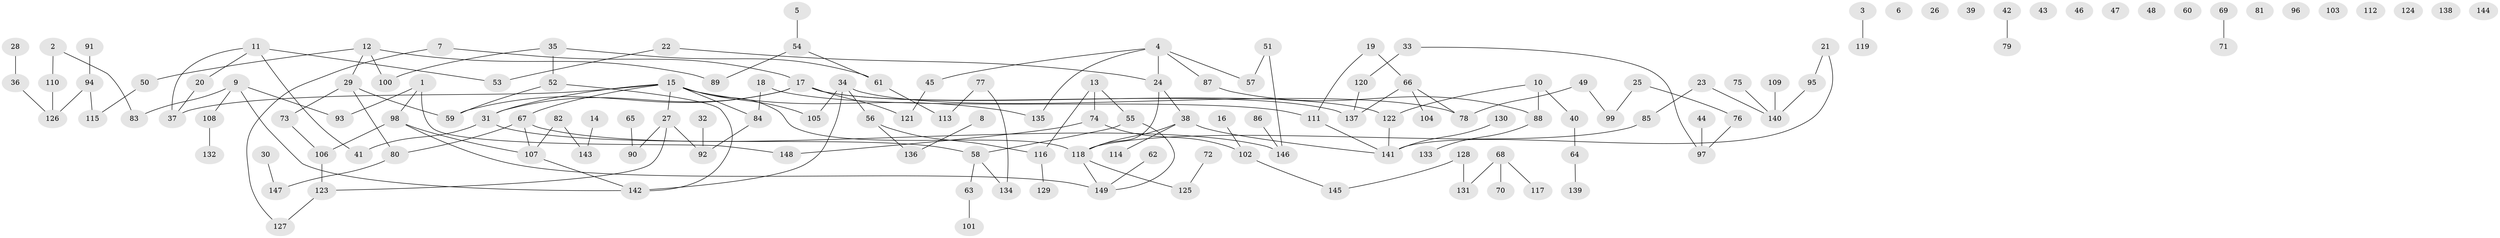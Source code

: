 // coarse degree distribution, {3: 0.27586206896551724, 2: 0.39080459770114945, 5: 0.022988505747126436, 4: 0.12643678160919541, 1: 0.14942528735632185, 7: 0.011494252873563218, 6: 0.011494252873563218, 8: 0.011494252873563218}
// Generated by graph-tools (version 1.1) at 2025/35/03/04/25 23:35:56]
// undirected, 149 vertices, 160 edges
graph export_dot {
  node [color=gray90,style=filled];
  1;
  2;
  3;
  4;
  5;
  6;
  7;
  8;
  9;
  10;
  11;
  12;
  13;
  14;
  15;
  16;
  17;
  18;
  19;
  20;
  21;
  22;
  23;
  24;
  25;
  26;
  27;
  28;
  29;
  30;
  31;
  32;
  33;
  34;
  35;
  36;
  37;
  38;
  39;
  40;
  41;
  42;
  43;
  44;
  45;
  46;
  47;
  48;
  49;
  50;
  51;
  52;
  53;
  54;
  55;
  56;
  57;
  58;
  59;
  60;
  61;
  62;
  63;
  64;
  65;
  66;
  67;
  68;
  69;
  70;
  71;
  72;
  73;
  74;
  75;
  76;
  77;
  78;
  79;
  80;
  81;
  82;
  83;
  84;
  85;
  86;
  87;
  88;
  89;
  90;
  91;
  92;
  93;
  94;
  95;
  96;
  97;
  98;
  99;
  100;
  101;
  102;
  103;
  104;
  105;
  106;
  107;
  108;
  109;
  110;
  111;
  112;
  113;
  114;
  115;
  116;
  117;
  118;
  119;
  120;
  121;
  122;
  123;
  124;
  125;
  126;
  127;
  128;
  129;
  130;
  131;
  132;
  133;
  134;
  135;
  136;
  137;
  138;
  139;
  140;
  141;
  142;
  143;
  144;
  145;
  146;
  147;
  148;
  149;
  1 -- 93;
  1 -- 98;
  1 -- 148;
  2 -- 83;
  2 -- 110;
  3 -- 119;
  4 -- 24;
  4 -- 45;
  4 -- 57;
  4 -- 87;
  4 -- 135;
  5 -- 54;
  7 -- 17;
  7 -- 127;
  8 -- 136;
  9 -- 83;
  9 -- 93;
  9 -- 108;
  9 -- 142;
  10 -- 40;
  10 -- 88;
  10 -- 122;
  11 -- 20;
  11 -- 37;
  11 -- 41;
  11 -- 53;
  12 -- 29;
  12 -- 50;
  12 -- 89;
  12 -- 100;
  13 -- 55;
  13 -- 74;
  13 -- 116;
  14 -- 143;
  15 -- 27;
  15 -- 31;
  15 -- 37;
  15 -- 67;
  15 -- 84;
  15 -- 105;
  15 -- 118;
  15 -- 135;
  16 -- 102;
  17 -- 31;
  17 -- 59;
  17 -- 121;
  17 -- 122;
  17 -- 137;
  18 -- 84;
  18 -- 111;
  19 -- 66;
  19 -- 111;
  20 -- 37;
  21 -- 95;
  21 -- 141;
  22 -- 24;
  22 -- 53;
  23 -- 85;
  23 -- 140;
  24 -- 38;
  24 -- 118;
  25 -- 76;
  25 -- 99;
  27 -- 90;
  27 -- 92;
  27 -- 123;
  28 -- 36;
  29 -- 59;
  29 -- 73;
  29 -- 80;
  30 -- 147;
  31 -- 41;
  31 -- 58;
  32 -- 92;
  33 -- 97;
  33 -- 120;
  34 -- 56;
  34 -- 78;
  34 -- 105;
  34 -- 142;
  35 -- 52;
  35 -- 61;
  35 -- 100;
  36 -- 126;
  38 -- 114;
  38 -- 118;
  38 -- 141;
  40 -- 64;
  42 -- 79;
  44 -- 97;
  45 -- 121;
  49 -- 78;
  49 -- 99;
  50 -- 115;
  51 -- 57;
  51 -- 146;
  52 -- 59;
  52 -- 142;
  54 -- 61;
  54 -- 89;
  55 -- 58;
  55 -- 149;
  56 -- 116;
  56 -- 136;
  58 -- 63;
  58 -- 134;
  61 -- 113;
  62 -- 149;
  63 -- 101;
  64 -- 139;
  65 -- 90;
  66 -- 78;
  66 -- 104;
  66 -- 137;
  67 -- 80;
  67 -- 107;
  67 -- 146;
  68 -- 70;
  68 -- 117;
  68 -- 131;
  69 -- 71;
  72 -- 125;
  73 -- 106;
  74 -- 102;
  74 -- 148;
  75 -- 140;
  76 -- 97;
  77 -- 113;
  77 -- 134;
  80 -- 147;
  82 -- 107;
  82 -- 143;
  84 -- 92;
  85 -- 118;
  86 -- 146;
  87 -- 88;
  88 -- 133;
  91 -- 94;
  94 -- 115;
  94 -- 126;
  95 -- 140;
  98 -- 106;
  98 -- 107;
  98 -- 149;
  102 -- 145;
  106 -- 123;
  107 -- 142;
  108 -- 132;
  109 -- 140;
  110 -- 126;
  111 -- 141;
  116 -- 129;
  118 -- 125;
  118 -- 149;
  120 -- 137;
  122 -- 141;
  123 -- 127;
  128 -- 131;
  128 -- 145;
  130 -- 141;
}
